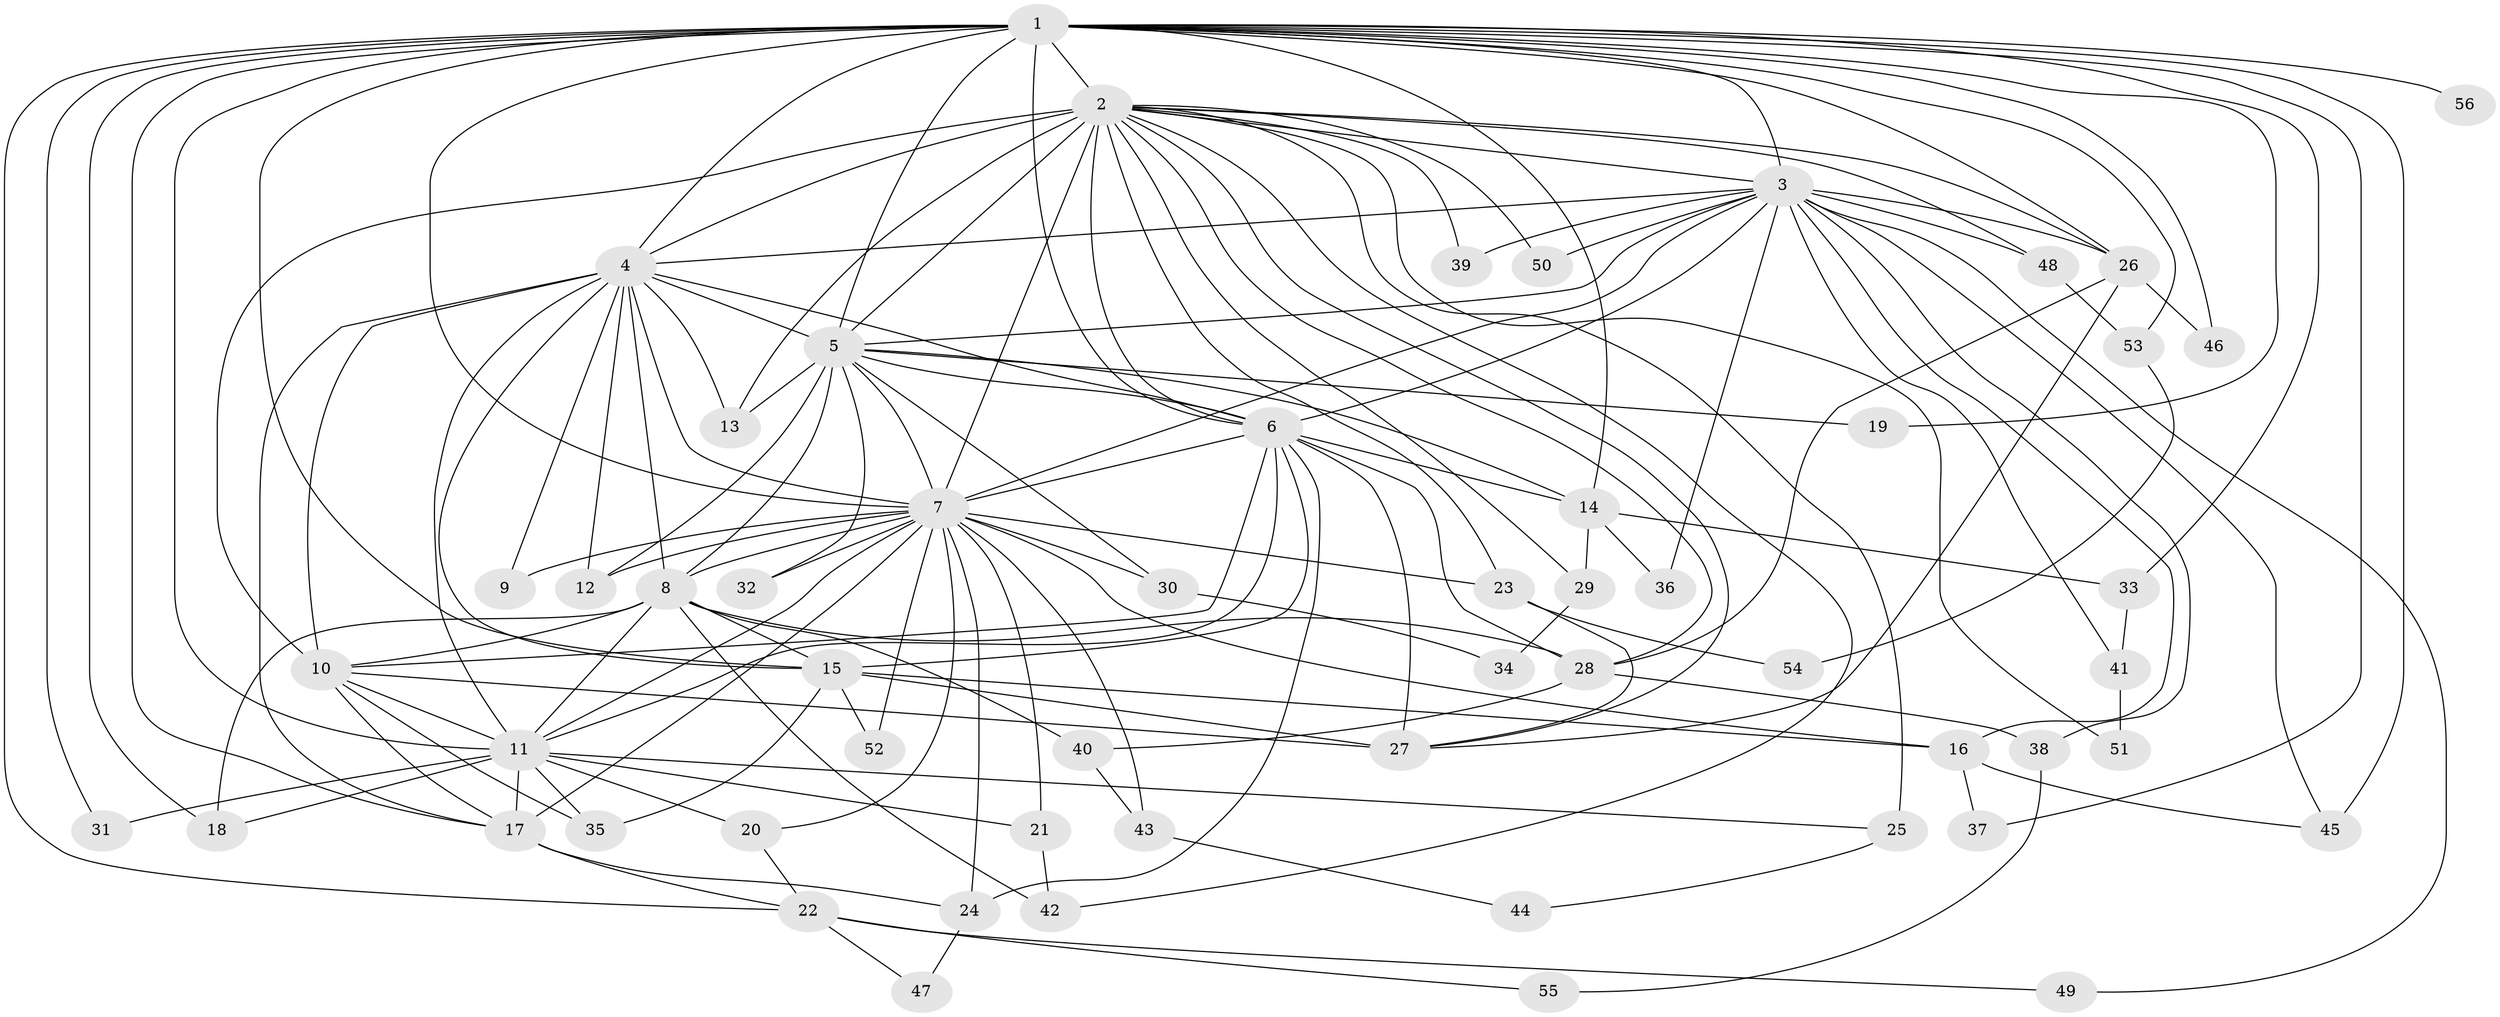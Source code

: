 // original degree distribution, {22: 0.008928571428571428, 24: 0.008928571428571428, 20: 0.008928571428571428, 21: 0.017857142857142856, 23: 0.008928571428571428, 18: 0.008928571428571428, 14: 0.008928571428571428, 25: 0.008928571428571428, 28: 0.008928571428571428, 2: 0.5, 3: 0.2767857142857143, 5: 0.03571428571428571, 11: 0.008928571428571428, 4: 0.0625, 6: 0.026785714285714284}
// Generated by graph-tools (version 1.1) at 2025/49/03/04/25 22:49:20]
// undirected, 56 vertices, 147 edges
graph export_dot {
  node [color=gray90,style=filled];
  1;
  2;
  3;
  4;
  5;
  6;
  7;
  8;
  9;
  10;
  11;
  12;
  13;
  14;
  15;
  16;
  17;
  18;
  19;
  20;
  21;
  22;
  23;
  24;
  25;
  26;
  27;
  28;
  29;
  30;
  31;
  32;
  33;
  34;
  35;
  36;
  37;
  38;
  39;
  40;
  41;
  42;
  43;
  44;
  45;
  46;
  47;
  48;
  49;
  50;
  51;
  52;
  53;
  54;
  55;
  56;
  1 -- 2 [weight=2.0];
  1 -- 3 [weight=3.0];
  1 -- 4 [weight=4.0];
  1 -- 5 [weight=4.0];
  1 -- 6 [weight=2.0];
  1 -- 7 [weight=2.0];
  1 -- 11 [weight=1.0];
  1 -- 14 [weight=2.0];
  1 -- 15 [weight=1.0];
  1 -- 17 [weight=1.0];
  1 -- 18 [weight=1.0];
  1 -- 19 [weight=2.0];
  1 -- 22 [weight=1.0];
  1 -- 26 [weight=1.0];
  1 -- 31 [weight=1.0];
  1 -- 33 [weight=1.0];
  1 -- 37 [weight=1.0];
  1 -- 45 [weight=2.0];
  1 -- 46 [weight=1.0];
  1 -- 53 [weight=1.0];
  1 -- 56 [weight=2.0];
  2 -- 3 [weight=1.0];
  2 -- 4 [weight=3.0];
  2 -- 5 [weight=2.0];
  2 -- 6 [weight=2.0];
  2 -- 7 [weight=2.0];
  2 -- 10 [weight=1.0];
  2 -- 13 [weight=1.0];
  2 -- 23 [weight=1.0];
  2 -- 25 [weight=1.0];
  2 -- 26 [weight=1.0];
  2 -- 27 [weight=1.0];
  2 -- 28 [weight=1.0];
  2 -- 29 [weight=1.0];
  2 -- 39 [weight=1.0];
  2 -- 42 [weight=1.0];
  2 -- 48 [weight=1.0];
  2 -- 50 [weight=1.0];
  2 -- 51 [weight=1.0];
  3 -- 4 [weight=2.0];
  3 -- 5 [weight=2.0];
  3 -- 6 [weight=1.0];
  3 -- 7 [weight=1.0];
  3 -- 16 [weight=1.0];
  3 -- 26 [weight=1.0];
  3 -- 36 [weight=1.0];
  3 -- 38 [weight=1.0];
  3 -- 39 [weight=1.0];
  3 -- 41 [weight=1.0];
  3 -- 45 [weight=1.0];
  3 -- 48 [weight=1.0];
  3 -- 49 [weight=1.0];
  3 -- 50 [weight=1.0];
  4 -- 5 [weight=4.0];
  4 -- 6 [weight=2.0];
  4 -- 7 [weight=3.0];
  4 -- 8 [weight=3.0];
  4 -- 9 [weight=2.0];
  4 -- 10 [weight=6.0];
  4 -- 11 [weight=2.0];
  4 -- 12 [weight=1.0];
  4 -- 13 [weight=1.0];
  4 -- 15 [weight=6.0];
  4 -- 17 [weight=1.0];
  5 -- 6 [weight=2.0];
  5 -- 7 [weight=2.0];
  5 -- 8 [weight=11.0];
  5 -- 12 [weight=1.0];
  5 -- 13 [weight=1.0];
  5 -- 14 [weight=1.0];
  5 -- 19 [weight=1.0];
  5 -- 30 [weight=1.0];
  5 -- 32 [weight=2.0];
  6 -- 7 [weight=1.0];
  6 -- 10 [weight=1.0];
  6 -- 11 [weight=1.0];
  6 -- 14 [weight=1.0];
  6 -- 15 [weight=1.0];
  6 -- 24 [weight=1.0];
  6 -- 27 [weight=5.0];
  6 -- 28 [weight=1.0];
  7 -- 8 [weight=1.0];
  7 -- 9 [weight=1.0];
  7 -- 11 [weight=1.0];
  7 -- 12 [weight=1.0];
  7 -- 16 [weight=1.0];
  7 -- 17 [weight=1.0];
  7 -- 20 [weight=1.0];
  7 -- 21 [weight=1.0];
  7 -- 23 [weight=1.0];
  7 -- 24 [weight=2.0];
  7 -- 30 [weight=1.0];
  7 -- 32 [weight=2.0];
  7 -- 43 [weight=1.0];
  7 -- 52 [weight=1.0];
  8 -- 10 [weight=1.0];
  8 -- 11 [weight=1.0];
  8 -- 15 [weight=3.0];
  8 -- 18 [weight=1.0];
  8 -- 28 [weight=1.0];
  8 -- 40 [weight=1.0];
  8 -- 42 [weight=1.0];
  10 -- 11 [weight=1.0];
  10 -- 17 [weight=1.0];
  10 -- 27 [weight=1.0];
  10 -- 35 [weight=1.0];
  11 -- 17 [weight=1.0];
  11 -- 18 [weight=1.0];
  11 -- 20 [weight=1.0];
  11 -- 21 [weight=1.0];
  11 -- 25 [weight=1.0];
  11 -- 31 [weight=1.0];
  11 -- 35 [weight=1.0];
  14 -- 29 [weight=1.0];
  14 -- 33 [weight=1.0];
  14 -- 36 [weight=1.0];
  15 -- 16 [weight=1.0];
  15 -- 27 [weight=2.0];
  15 -- 35 [weight=1.0];
  15 -- 52 [weight=1.0];
  16 -- 37 [weight=1.0];
  16 -- 45 [weight=1.0];
  17 -- 22 [weight=1.0];
  17 -- 24 [weight=1.0];
  20 -- 22 [weight=1.0];
  21 -- 42 [weight=1.0];
  22 -- 47 [weight=1.0];
  22 -- 49 [weight=1.0];
  22 -- 55 [weight=1.0];
  23 -- 27 [weight=1.0];
  23 -- 54 [weight=1.0];
  24 -- 47 [weight=1.0];
  25 -- 44 [weight=1.0];
  26 -- 27 [weight=1.0];
  26 -- 28 [weight=1.0];
  26 -- 46 [weight=1.0];
  28 -- 38 [weight=1.0];
  28 -- 40 [weight=1.0];
  29 -- 34 [weight=1.0];
  30 -- 34 [weight=1.0];
  33 -- 41 [weight=1.0];
  38 -- 55 [weight=1.0];
  40 -- 43 [weight=1.0];
  41 -- 51 [weight=1.0];
  43 -- 44 [weight=1.0];
  48 -- 53 [weight=1.0];
  53 -- 54 [weight=1.0];
}
